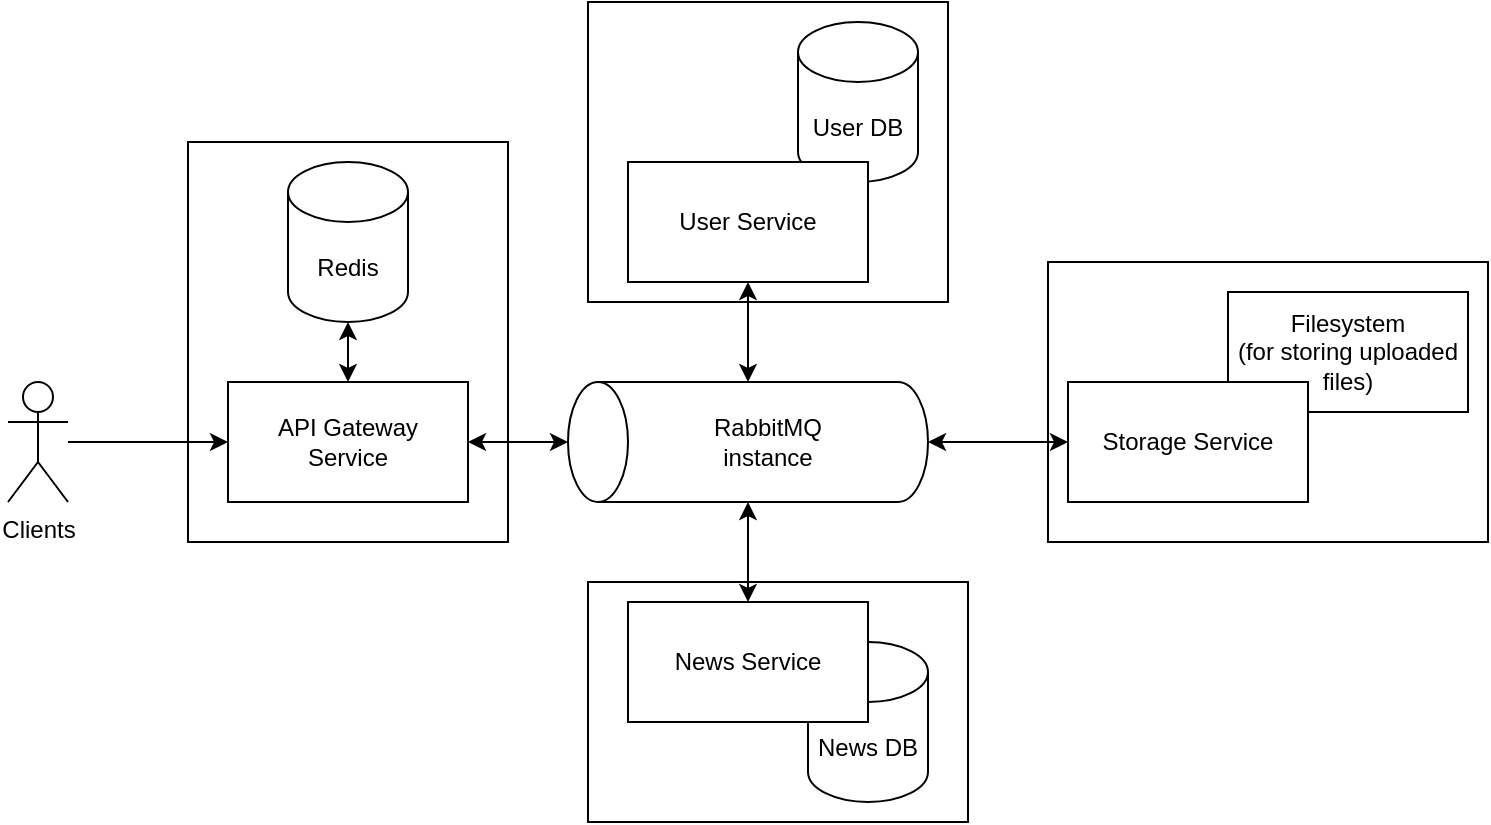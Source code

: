 <mxfile version="20.0.1" type="device"><diagram id="Lu23m4oMBt5rpfuZjUaJ" name="Page-1"><mxGraphModel dx="1888" dy="1581" grid="1" gridSize="10" guides="1" tooltips="1" connect="1" arrows="1" fold="1" page="1" pageScale="1" pageWidth="850" pageHeight="1100" math="0" shadow="0"><root><mxCell id="0"/><mxCell id="1" parent="0"/><mxCell id="R5XTnsnffKfThyiwMle4-26" value="" style="rounded=0;whiteSpace=wrap;html=1;fillColor=none;" vertex="1" parent="1"><mxGeometry x="90" y="50" width="160" height="200" as="geometry"/></mxCell><mxCell id="R5XTnsnffKfThyiwMle4-18" value="Filesystem&lt;br&gt;(for storing uploaded files)" style="rounded=0;whiteSpace=wrap;html=1;" vertex="1" parent="1"><mxGeometry x="610" y="125" width="120" height="60" as="geometry"/></mxCell><mxCell id="R5XTnsnffKfThyiwMle4-17" value="News DB" style="shape=cylinder3;whiteSpace=wrap;html=1;boundedLbl=1;backgroundOutline=1;size=15;" vertex="1" parent="1"><mxGeometry x="400" y="300" width="60" height="80" as="geometry"/></mxCell><mxCell id="R5XTnsnffKfThyiwMle4-13" style="edgeStyle=orthogonalEdgeStyle;rounded=0;orthogonalLoop=1;jettySize=auto;html=1;entryX=0.5;entryY=0;entryDx=0;entryDy=0;entryPerimeter=0;startArrow=classic;startFill=1;" edge="1" parent="1" source="R5XTnsnffKfThyiwMle4-1" target="R5XTnsnffKfThyiwMle4-2"><mxGeometry relative="1" as="geometry"/></mxCell><mxCell id="R5XTnsnffKfThyiwMle4-25" style="edgeStyle=orthogonalEdgeStyle;rounded=0;orthogonalLoop=1;jettySize=auto;html=1;startArrow=classic;startFill=1;" edge="1" parent="1" source="R5XTnsnffKfThyiwMle4-1" target="R5XTnsnffKfThyiwMle4-24"><mxGeometry relative="1" as="geometry"/></mxCell><mxCell id="R5XTnsnffKfThyiwMle4-1" value="API Gateway&lt;br&gt;Service" style="rounded=0;whiteSpace=wrap;html=1;" vertex="1" parent="1"><mxGeometry x="110" y="170" width="120" height="60" as="geometry"/></mxCell><mxCell id="R5XTnsnffKfThyiwMle4-2" value="" style="shape=cylinder3;whiteSpace=wrap;html=1;boundedLbl=1;backgroundOutline=1;size=15;rotation=-90;" vertex="1" parent="1"><mxGeometry x="340" y="110" width="60" height="180" as="geometry"/></mxCell><mxCell id="R5XTnsnffKfThyiwMle4-3" value="RabbitMQ&lt;br&gt;instance" style="text;html=1;strokeColor=none;fillColor=none;align=center;verticalAlign=middle;whiteSpace=wrap;rounded=0;" vertex="1" parent="1"><mxGeometry x="350" y="185" width="60" height="30" as="geometry"/></mxCell><mxCell id="R5XTnsnffKfThyiwMle4-11" style="edgeStyle=orthogonalEdgeStyle;rounded=0;orthogonalLoop=1;jettySize=auto;html=1;entryX=1;entryY=0.5;entryDx=0;entryDy=0;entryPerimeter=0;startArrow=classic;startFill=1;" edge="1" parent="1" source="R5XTnsnffKfThyiwMle4-6" target="R5XTnsnffKfThyiwMle4-2"><mxGeometry relative="1" as="geometry"/></mxCell><mxCell id="R5XTnsnffKfThyiwMle4-10" style="edgeStyle=orthogonalEdgeStyle;rounded=0;orthogonalLoop=1;jettySize=auto;html=1;entryX=0;entryY=0.5;entryDx=0;entryDy=0;entryPerimeter=0;startArrow=classic;startFill=1;" edge="1" parent="1" source="R5XTnsnffKfThyiwMle4-7" target="R5XTnsnffKfThyiwMle4-2"><mxGeometry relative="1" as="geometry"/></mxCell><mxCell id="R5XTnsnffKfThyiwMle4-7" value="News Service" style="rounded=0;whiteSpace=wrap;html=1;" vertex="1" parent="1"><mxGeometry x="310" y="280" width="120" height="60" as="geometry"/></mxCell><mxCell id="R5XTnsnffKfThyiwMle4-12" style="edgeStyle=orthogonalEdgeStyle;rounded=0;orthogonalLoop=1;jettySize=auto;html=1;startArrow=classic;startFill=1;" edge="1" parent="1" source="R5XTnsnffKfThyiwMle4-8" target="R5XTnsnffKfThyiwMle4-2"><mxGeometry relative="1" as="geometry"/></mxCell><mxCell id="R5XTnsnffKfThyiwMle4-8" value="Storage Service" style="rounded=0;whiteSpace=wrap;html=1;" vertex="1" parent="1"><mxGeometry x="530" y="170" width="120" height="60" as="geometry"/></mxCell><mxCell id="R5XTnsnffKfThyiwMle4-15" style="edgeStyle=orthogonalEdgeStyle;rounded=0;orthogonalLoop=1;jettySize=auto;html=1;" edge="1" parent="1" source="R5XTnsnffKfThyiwMle4-14" target="R5XTnsnffKfThyiwMle4-1"><mxGeometry relative="1" as="geometry"/></mxCell><mxCell id="R5XTnsnffKfThyiwMle4-14" value="Clients" style="shape=umlActor;verticalLabelPosition=bottom;verticalAlign=top;html=1;outlineConnect=0;" vertex="1" parent="1"><mxGeometry y="170" width="30" height="60" as="geometry"/></mxCell><mxCell id="R5XTnsnffKfThyiwMle4-16" value="User DB" style="shape=cylinder3;whiteSpace=wrap;html=1;boundedLbl=1;backgroundOutline=1;size=15;" vertex="1" parent="1"><mxGeometry x="395" y="-10" width="60" height="80" as="geometry"/></mxCell><mxCell id="R5XTnsnffKfThyiwMle4-6" value="User Service" style="rounded=0;whiteSpace=wrap;html=1;" vertex="1" parent="1"><mxGeometry x="310" y="60" width="120" height="60" as="geometry"/></mxCell><mxCell id="R5XTnsnffKfThyiwMle4-20" value="" style="rounded=0;whiteSpace=wrap;html=1;fillColor=none;" vertex="1" parent="1"><mxGeometry x="290" y="270" width="190" height="120" as="geometry"/></mxCell><mxCell id="R5XTnsnffKfThyiwMle4-21" value="" style="rounded=0;whiteSpace=wrap;html=1;fillColor=none;" vertex="1" parent="1"><mxGeometry x="290" y="-20" width="180" height="150" as="geometry"/></mxCell><mxCell id="R5XTnsnffKfThyiwMle4-22" value="" style="rounded=0;whiteSpace=wrap;html=1;fillColor=none;" vertex="1" parent="1"><mxGeometry x="520" y="110" width="220" height="140" as="geometry"/></mxCell><mxCell id="R5XTnsnffKfThyiwMle4-24" value="Redis" style="shape=cylinder3;whiteSpace=wrap;html=1;boundedLbl=1;backgroundOutline=1;size=15;fillColor=default;" vertex="1" parent="1"><mxGeometry x="140" y="60" width="60" height="80" as="geometry"/></mxCell></root></mxGraphModel></diagram></mxfile>